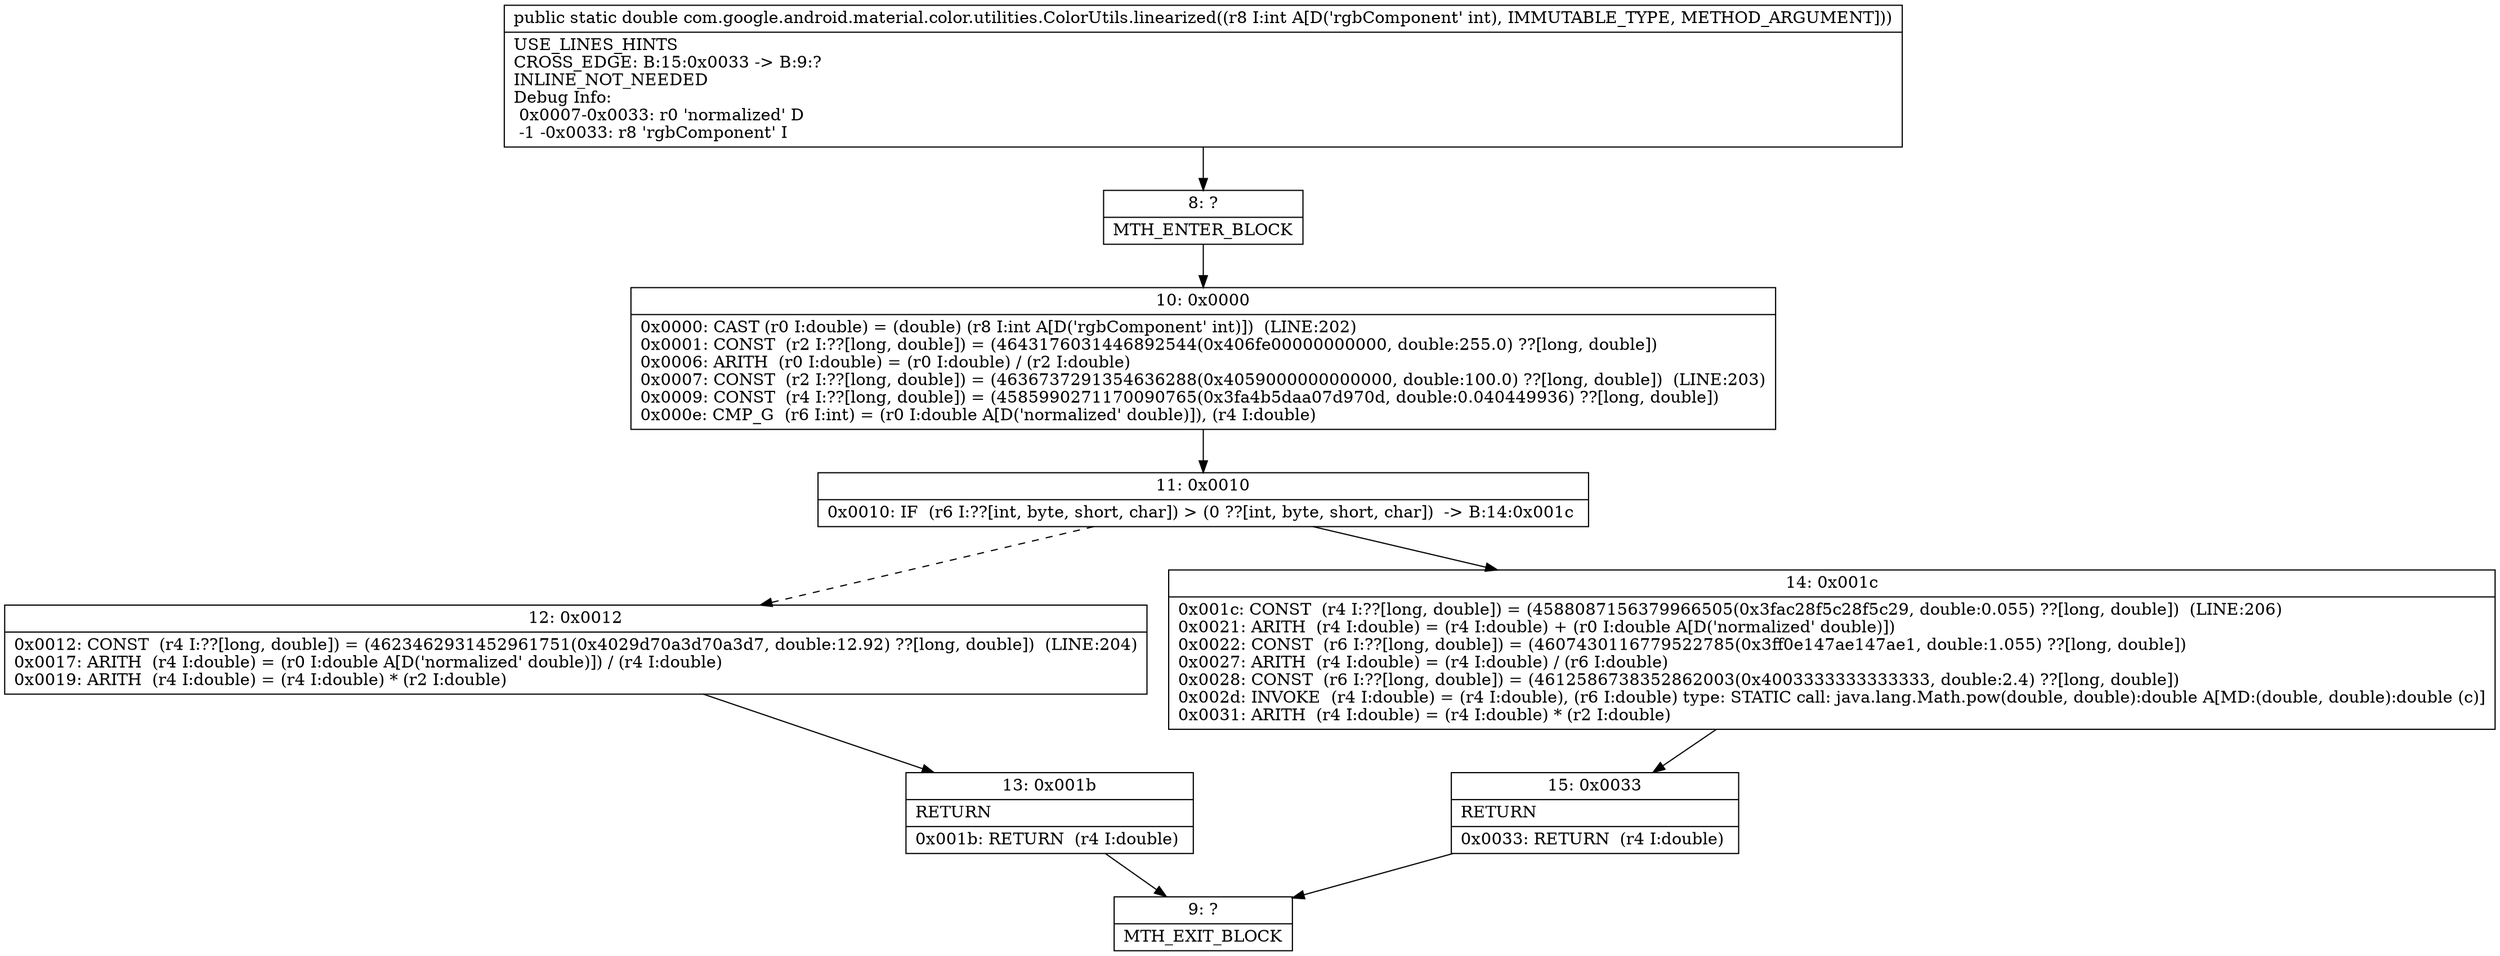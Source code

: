 digraph "CFG forcom.google.android.material.color.utilities.ColorUtils.linearized(I)D" {
Node_8 [shape=record,label="{8\:\ ?|MTH_ENTER_BLOCK\l}"];
Node_10 [shape=record,label="{10\:\ 0x0000|0x0000: CAST (r0 I:double) = (double) (r8 I:int A[D('rgbComponent' int)])  (LINE:202)\l0x0001: CONST  (r2 I:??[long, double]) = (4643176031446892544(0x406fe00000000000, double:255.0) ??[long, double]) \l0x0006: ARITH  (r0 I:double) = (r0 I:double) \/ (r2 I:double) \l0x0007: CONST  (r2 I:??[long, double]) = (4636737291354636288(0x4059000000000000, double:100.0) ??[long, double])  (LINE:203)\l0x0009: CONST  (r4 I:??[long, double]) = (4585990271170090765(0x3fa4b5daa07d970d, double:0.040449936) ??[long, double]) \l0x000e: CMP_G  (r6 I:int) = (r0 I:double A[D('normalized' double)]), (r4 I:double) \l}"];
Node_11 [shape=record,label="{11\:\ 0x0010|0x0010: IF  (r6 I:??[int, byte, short, char]) \> (0 ??[int, byte, short, char])  \-\> B:14:0x001c \l}"];
Node_12 [shape=record,label="{12\:\ 0x0012|0x0012: CONST  (r4 I:??[long, double]) = (4623462931452961751(0x4029d70a3d70a3d7, double:12.92) ??[long, double])  (LINE:204)\l0x0017: ARITH  (r4 I:double) = (r0 I:double A[D('normalized' double)]) \/ (r4 I:double) \l0x0019: ARITH  (r4 I:double) = (r4 I:double) * (r2 I:double) \l}"];
Node_13 [shape=record,label="{13\:\ 0x001b|RETURN\l|0x001b: RETURN  (r4 I:double) \l}"];
Node_9 [shape=record,label="{9\:\ ?|MTH_EXIT_BLOCK\l}"];
Node_14 [shape=record,label="{14\:\ 0x001c|0x001c: CONST  (r4 I:??[long, double]) = (4588087156379966505(0x3fac28f5c28f5c29, double:0.055) ??[long, double])  (LINE:206)\l0x0021: ARITH  (r4 I:double) = (r4 I:double) + (r0 I:double A[D('normalized' double)]) \l0x0022: CONST  (r6 I:??[long, double]) = (4607430116779522785(0x3ff0e147ae147ae1, double:1.055) ??[long, double]) \l0x0027: ARITH  (r4 I:double) = (r4 I:double) \/ (r6 I:double) \l0x0028: CONST  (r6 I:??[long, double]) = (4612586738352862003(0x4003333333333333, double:2.4) ??[long, double]) \l0x002d: INVOKE  (r4 I:double) = (r4 I:double), (r6 I:double) type: STATIC call: java.lang.Math.pow(double, double):double A[MD:(double, double):double (c)]\l0x0031: ARITH  (r4 I:double) = (r4 I:double) * (r2 I:double) \l}"];
Node_15 [shape=record,label="{15\:\ 0x0033|RETURN\l|0x0033: RETURN  (r4 I:double) \l}"];
MethodNode[shape=record,label="{public static double com.google.android.material.color.utilities.ColorUtils.linearized((r8 I:int A[D('rgbComponent' int), IMMUTABLE_TYPE, METHOD_ARGUMENT]))  | USE_LINES_HINTS\lCROSS_EDGE: B:15:0x0033 \-\> B:9:?\lINLINE_NOT_NEEDED\lDebug Info:\l  0x0007\-0x0033: r0 'normalized' D\l  \-1 \-0x0033: r8 'rgbComponent' I\l}"];
MethodNode -> Node_8;Node_8 -> Node_10;
Node_10 -> Node_11;
Node_11 -> Node_12[style=dashed];
Node_11 -> Node_14;
Node_12 -> Node_13;
Node_13 -> Node_9;
Node_14 -> Node_15;
Node_15 -> Node_9;
}

